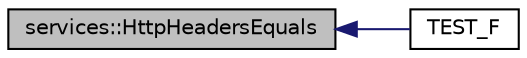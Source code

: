 digraph "services::HttpHeadersEquals"
{
 // INTERACTIVE_SVG=YES
  edge [fontname="Helvetica",fontsize="10",labelfontname="Helvetica",labelfontsize="10"];
  node [fontname="Helvetica",fontsize="10",shape=record];
  rankdir="LR";
  Node40 [label="services::HttpHeadersEquals",height=0.2,width=0.4,color="black", fillcolor="grey75", style="filled", fontcolor="black"];
  Node40 -> Node41 [dir="back",color="midnightblue",fontsize="10",style="solid",fontname="Helvetica"];
  Node41 [label="TEST_F",height=0.2,width=0.4,color="black", fillcolor="white", style="filled",URL="$da/dc1/_test_http_client_json_8cpp.html#ae2357577eb8c9ea15698f46e1ce8a419"];
}
